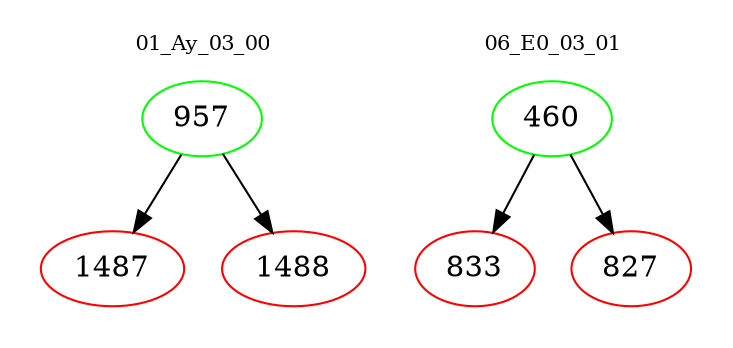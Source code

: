 digraph{
subgraph cluster_0 {
color = white
label = "01_Ay_03_00";
fontsize=10;
T0_957 [label="957", color="green"]
T0_957 -> T0_1487 [color="black"]
T0_1487 [label="1487", color="red"]
T0_957 -> T0_1488 [color="black"]
T0_1488 [label="1488", color="red"]
}
subgraph cluster_1 {
color = white
label = "06_E0_03_01";
fontsize=10;
T1_460 [label="460", color="green"]
T1_460 -> T1_833 [color="black"]
T1_833 [label="833", color="red"]
T1_460 -> T1_827 [color="black"]
T1_827 [label="827", color="red"]
}
}
